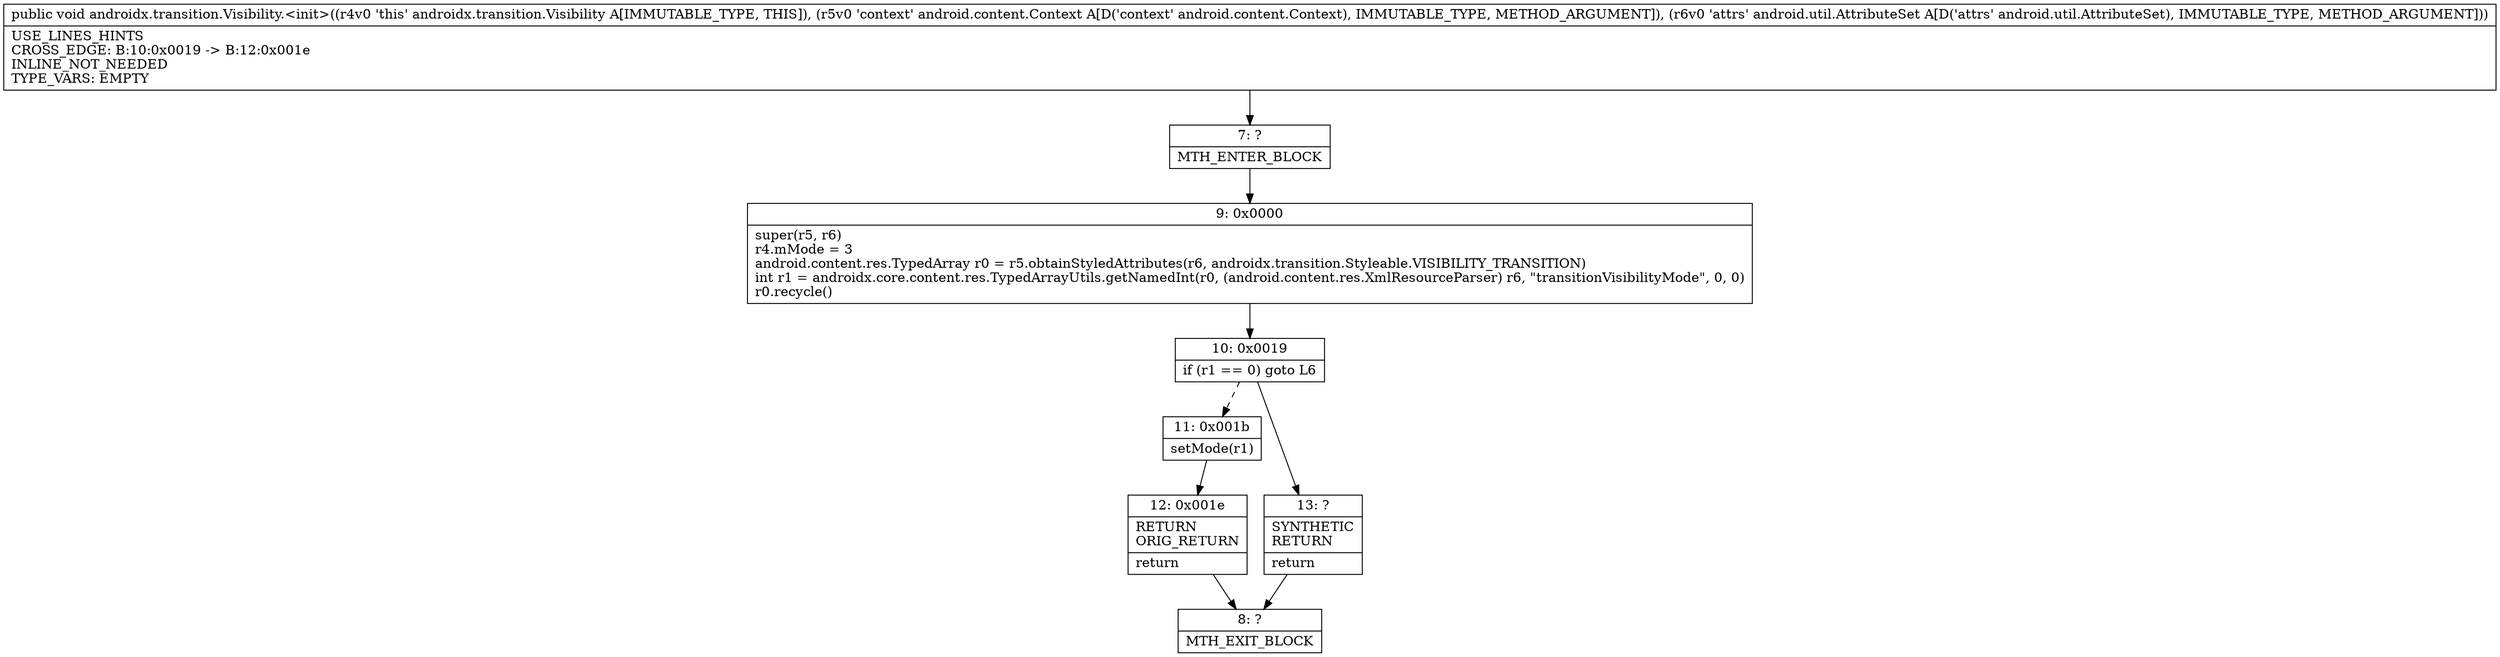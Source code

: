 digraph "CFG forandroidx.transition.Visibility.\<init\>(Landroid\/content\/Context;Landroid\/util\/AttributeSet;)V" {
Node_7 [shape=record,label="{7\:\ ?|MTH_ENTER_BLOCK\l}"];
Node_9 [shape=record,label="{9\:\ 0x0000|super(r5, r6)\lr4.mMode = 3\landroid.content.res.TypedArray r0 = r5.obtainStyledAttributes(r6, androidx.transition.Styleable.VISIBILITY_TRANSITION)\lint r1 = androidx.core.content.res.TypedArrayUtils.getNamedInt(r0, (android.content.res.XmlResourceParser) r6, \"transitionVisibilityMode\", 0, 0)\lr0.recycle()\l}"];
Node_10 [shape=record,label="{10\:\ 0x0019|if (r1 == 0) goto L6\l}"];
Node_11 [shape=record,label="{11\:\ 0x001b|setMode(r1)\l}"];
Node_12 [shape=record,label="{12\:\ 0x001e|RETURN\lORIG_RETURN\l|return\l}"];
Node_8 [shape=record,label="{8\:\ ?|MTH_EXIT_BLOCK\l}"];
Node_13 [shape=record,label="{13\:\ ?|SYNTHETIC\lRETURN\l|return\l}"];
MethodNode[shape=record,label="{public void androidx.transition.Visibility.\<init\>((r4v0 'this' androidx.transition.Visibility A[IMMUTABLE_TYPE, THIS]), (r5v0 'context' android.content.Context A[D('context' android.content.Context), IMMUTABLE_TYPE, METHOD_ARGUMENT]), (r6v0 'attrs' android.util.AttributeSet A[D('attrs' android.util.AttributeSet), IMMUTABLE_TYPE, METHOD_ARGUMENT]))  | USE_LINES_HINTS\lCROSS_EDGE: B:10:0x0019 \-\> B:12:0x001e\lINLINE_NOT_NEEDED\lTYPE_VARS: EMPTY\l}"];
MethodNode -> Node_7;Node_7 -> Node_9;
Node_9 -> Node_10;
Node_10 -> Node_11[style=dashed];
Node_10 -> Node_13;
Node_11 -> Node_12;
Node_12 -> Node_8;
Node_13 -> Node_8;
}


